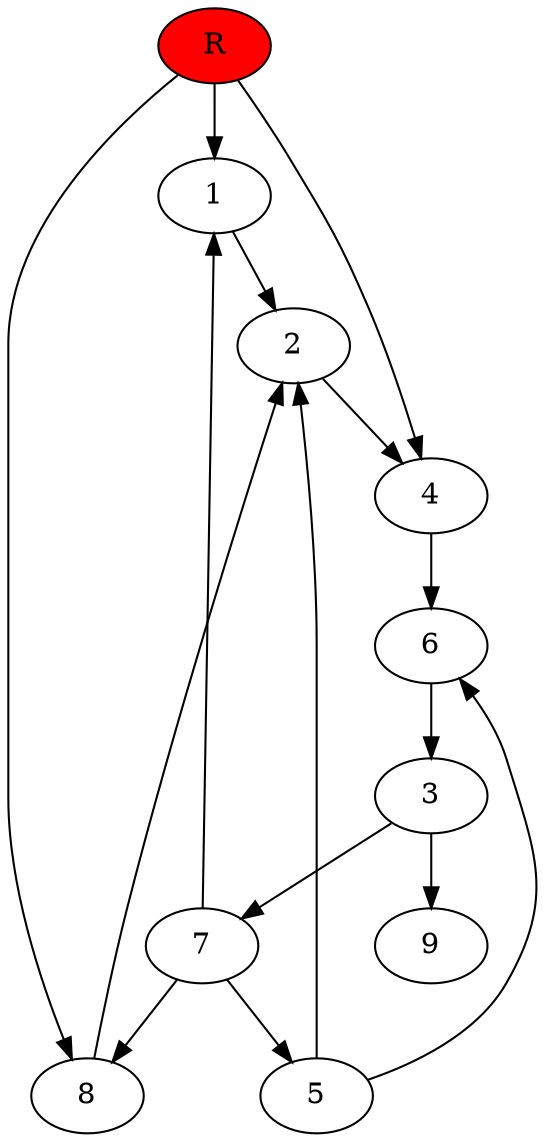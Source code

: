 digraph prb7521 {
	1
	2
	3
	4
	5
	6
	7
	8
	R [fillcolor="#ff0000" style=filled]
	1 -> 2
	2 -> 4
	3 -> 7
	3 -> 9
	4 -> 6
	5 -> 2
	5 -> 6
	6 -> 3
	7 -> 1
	7 -> 5
	7 -> 8
	8 -> 2
	R -> 1
	R -> 4
	R -> 8
}
